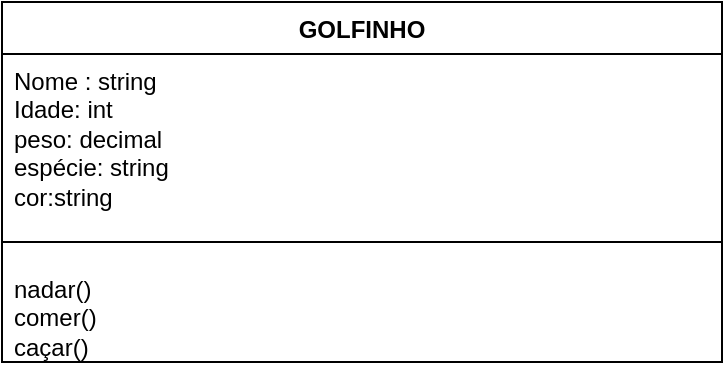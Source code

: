 <mxfile version="21.6.9" type="device">
  <diagram name="Página-1" id="SzgLFOzN7p2B5Dc8efeO">
    <mxGraphModel dx="772" dy="389" grid="1" gridSize="10" guides="1" tooltips="1" connect="1" arrows="1" fold="1" page="1" pageScale="1" pageWidth="827" pageHeight="1169" math="0" shadow="0">
      <root>
        <mxCell id="0" />
        <mxCell id="1" parent="0" />
        <mxCell id="a_3CNQIo4AK3gKYeE76t-1" value="GOLFINHO" style="swimlane;fontStyle=1;align=center;verticalAlign=top;childLayout=stackLayout;horizontal=1;startSize=26;horizontalStack=0;resizeParent=1;resizeParentMax=0;resizeLast=0;collapsible=1;marginBottom=0;whiteSpace=wrap;html=1;" vertex="1" parent="1">
          <mxGeometry x="170" y="280" width="360" height="180" as="geometry" />
        </mxCell>
        <mxCell id="a_3CNQIo4AK3gKYeE76t-2" value="Nome : string&lt;br&gt;Idade: int&amp;nbsp;&lt;br&gt;peso: decimal&lt;br&gt;espécie: string&lt;br&gt;cor:string" style="text;strokeColor=none;fillColor=none;align=left;verticalAlign=top;spacingLeft=4;spacingRight=4;overflow=hidden;rotatable=0;points=[[0,0.5],[1,0.5]];portConstraint=eastwest;whiteSpace=wrap;html=1;" vertex="1" parent="a_3CNQIo4AK3gKYeE76t-1">
          <mxGeometry y="26" width="360" height="84" as="geometry" />
        </mxCell>
        <mxCell id="a_3CNQIo4AK3gKYeE76t-3" value="" style="line;strokeWidth=1;fillColor=none;align=left;verticalAlign=middle;spacingTop=-1;spacingLeft=3;spacingRight=3;rotatable=0;labelPosition=right;points=[];portConstraint=eastwest;strokeColor=inherit;" vertex="1" parent="a_3CNQIo4AK3gKYeE76t-1">
          <mxGeometry y="110" width="360" height="20" as="geometry" />
        </mxCell>
        <mxCell id="a_3CNQIo4AK3gKYeE76t-4" value="nadar()&lt;br&gt;comer()&lt;br&gt;caçar()" style="text;strokeColor=none;fillColor=none;align=left;verticalAlign=top;spacingLeft=4;spacingRight=4;overflow=hidden;rotatable=0;points=[[0,0.5],[1,0.5]];portConstraint=eastwest;whiteSpace=wrap;html=1;" vertex="1" parent="a_3CNQIo4AK3gKYeE76t-1">
          <mxGeometry y="130" width="360" height="50" as="geometry" />
        </mxCell>
      </root>
    </mxGraphModel>
  </diagram>
</mxfile>
